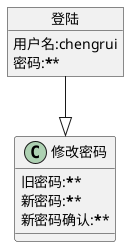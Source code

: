 @startuml

object 登陆 {
用户名:chengrui
密码:******
}
登陆--|> 修改密码

object 修改密码{
旧密码:******
新密码:******
新密码确认:******
}

@enduml